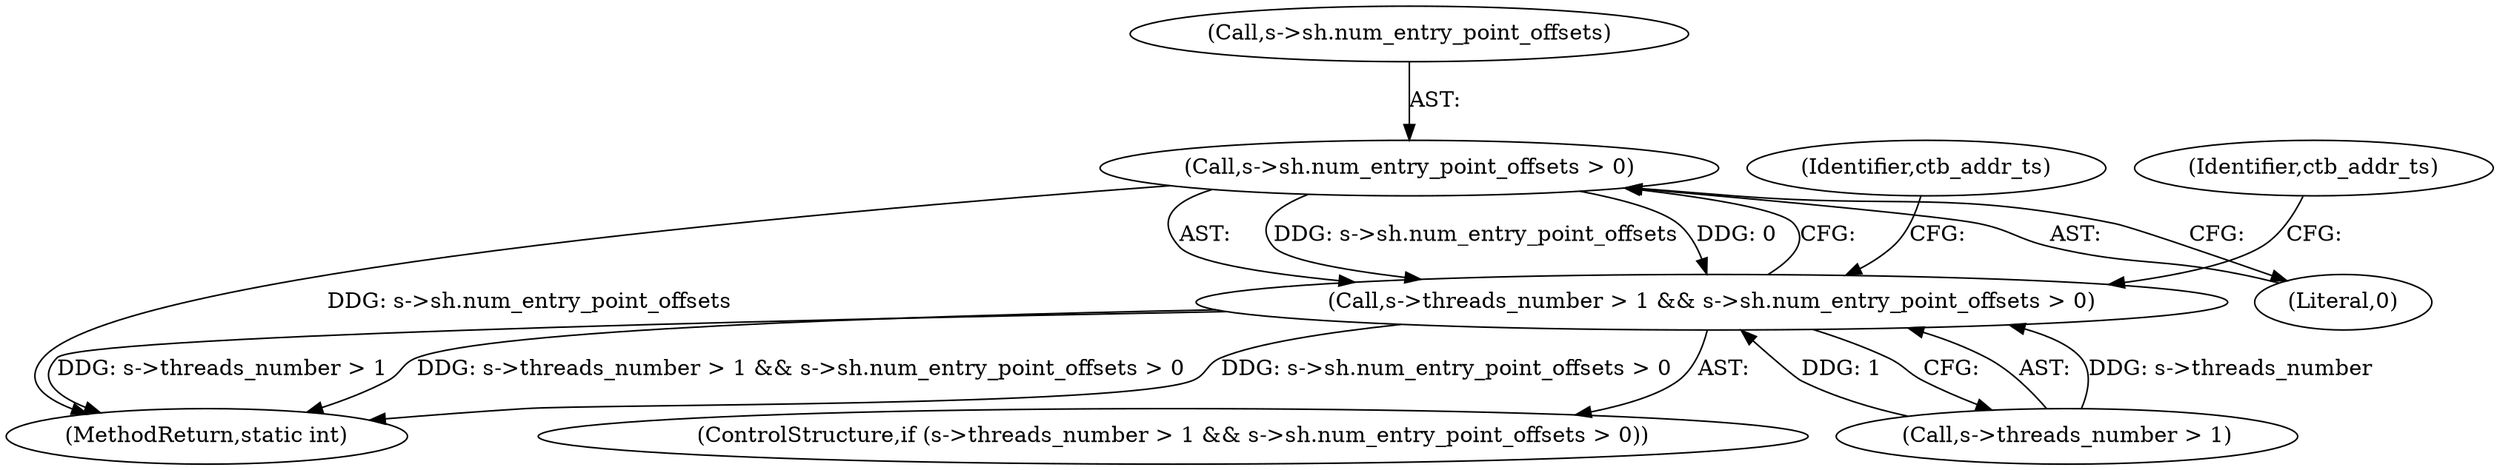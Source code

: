 digraph "0_FFmpeg_54655623a82632e7624714d7b2a3e039dc5faa7e@pointer" {
"1000679" [label="(Call,s->sh.num_entry_point_offsets > 0)"];
"1000673" [label="(Call,s->threads_number > 1 && s->sh.num_entry_point_offsets > 0)"];
"1000679" [label="(Call,s->sh.num_entry_point_offsets > 0)"];
"1000777" [label="(MethodReturn,static int)"];
"1000672" [label="(ControlStructure,if (s->threads_number > 1 && s->sh.num_entry_point_offsets > 0))"];
"1000674" [label="(Call,s->threads_number > 1)"];
"1000687" [label="(Identifier,ctb_addr_ts)"];
"1000685" [label="(Literal,0)"];
"1000693" [label="(Identifier,ctb_addr_ts)"];
"1000673" [label="(Call,s->threads_number > 1 && s->sh.num_entry_point_offsets > 0)"];
"1000680" [label="(Call,s->sh.num_entry_point_offsets)"];
"1000679" -> "1000673"  [label="AST: "];
"1000679" -> "1000685"  [label="CFG: "];
"1000680" -> "1000679"  [label="AST: "];
"1000685" -> "1000679"  [label="AST: "];
"1000673" -> "1000679"  [label="CFG: "];
"1000679" -> "1000777"  [label="DDG: s->sh.num_entry_point_offsets"];
"1000679" -> "1000673"  [label="DDG: s->sh.num_entry_point_offsets"];
"1000679" -> "1000673"  [label="DDG: 0"];
"1000673" -> "1000672"  [label="AST: "];
"1000673" -> "1000674"  [label="CFG: "];
"1000674" -> "1000673"  [label="AST: "];
"1000687" -> "1000673"  [label="CFG: "];
"1000693" -> "1000673"  [label="CFG: "];
"1000673" -> "1000777"  [label="DDG: s->sh.num_entry_point_offsets > 0"];
"1000673" -> "1000777"  [label="DDG: s->threads_number > 1"];
"1000673" -> "1000777"  [label="DDG: s->threads_number > 1 && s->sh.num_entry_point_offsets > 0"];
"1000674" -> "1000673"  [label="DDG: s->threads_number"];
"1000674" -> "1000673"  [label="DDG: 1"];
}
